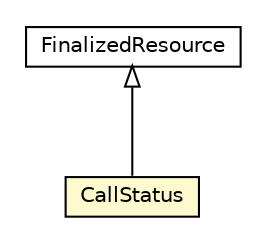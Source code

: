 #!/usr/local/bin/dot
#
# Class diagram 
# Generated by UMLGraph version R5_6-24-gf6e263 (http://www.umlgraph.org/)
#

digraph G {
	edge [fontname="Helvetica",fontsize=10,labelfontname="Helvetica",labelfontsize=10];
	node [fontname="Helvetica",fontsize=10,shape=plaintext];
	nodesep=0.25;
	ranksep=0.5;
	// org.universAAL.middleware.rdf.FinalizedResource
	c2476183 [label=<<table title="org.universAAL.middleware.rdf.FinalizedResource" border="0" cellborder="1" cellspacing="0" cellpadding="2" port="p" href="../rdf/FinalizedResource.html">
		<tr><td><table border="0" cellspacing="0" cellpadding="1">
<tr><td align="center" balign="center"> FinalizedResource </td></tr>
		</table></td></tr>
		</table>>, URL="../rdf/FinalizedResource.html", fontname="Helvetica", fontcolor="black", fontsize=10.0];
	// org.universAAL.middleware.service.CallStatus
	c2476500 [label=<<table title="org.universAAL.middleware.service.CallStatus" border="0" cellborder="1" cellspacing="0" cellpadding="2" port="p" bgcolor="lemonChiffon" href="./CallStatus.html">
		<tr><td><table border="0" cellspacing="0" cellpadding="1">
<tr><td align="center" balign="center"> CallStatus </td></tr>
		</table></td></tr>
		</table>>, URL="./CallStatus.html", fontname="Helvetica", fontcolor="black", fontsize=10.0];
	//org.universAAL.middleware.service.CallStatus extends org.universAAL.middleware.rdf.FinalizedResource
	c2476183:p -> c2476500:p [dir=back,arrowtail=empty];
}


